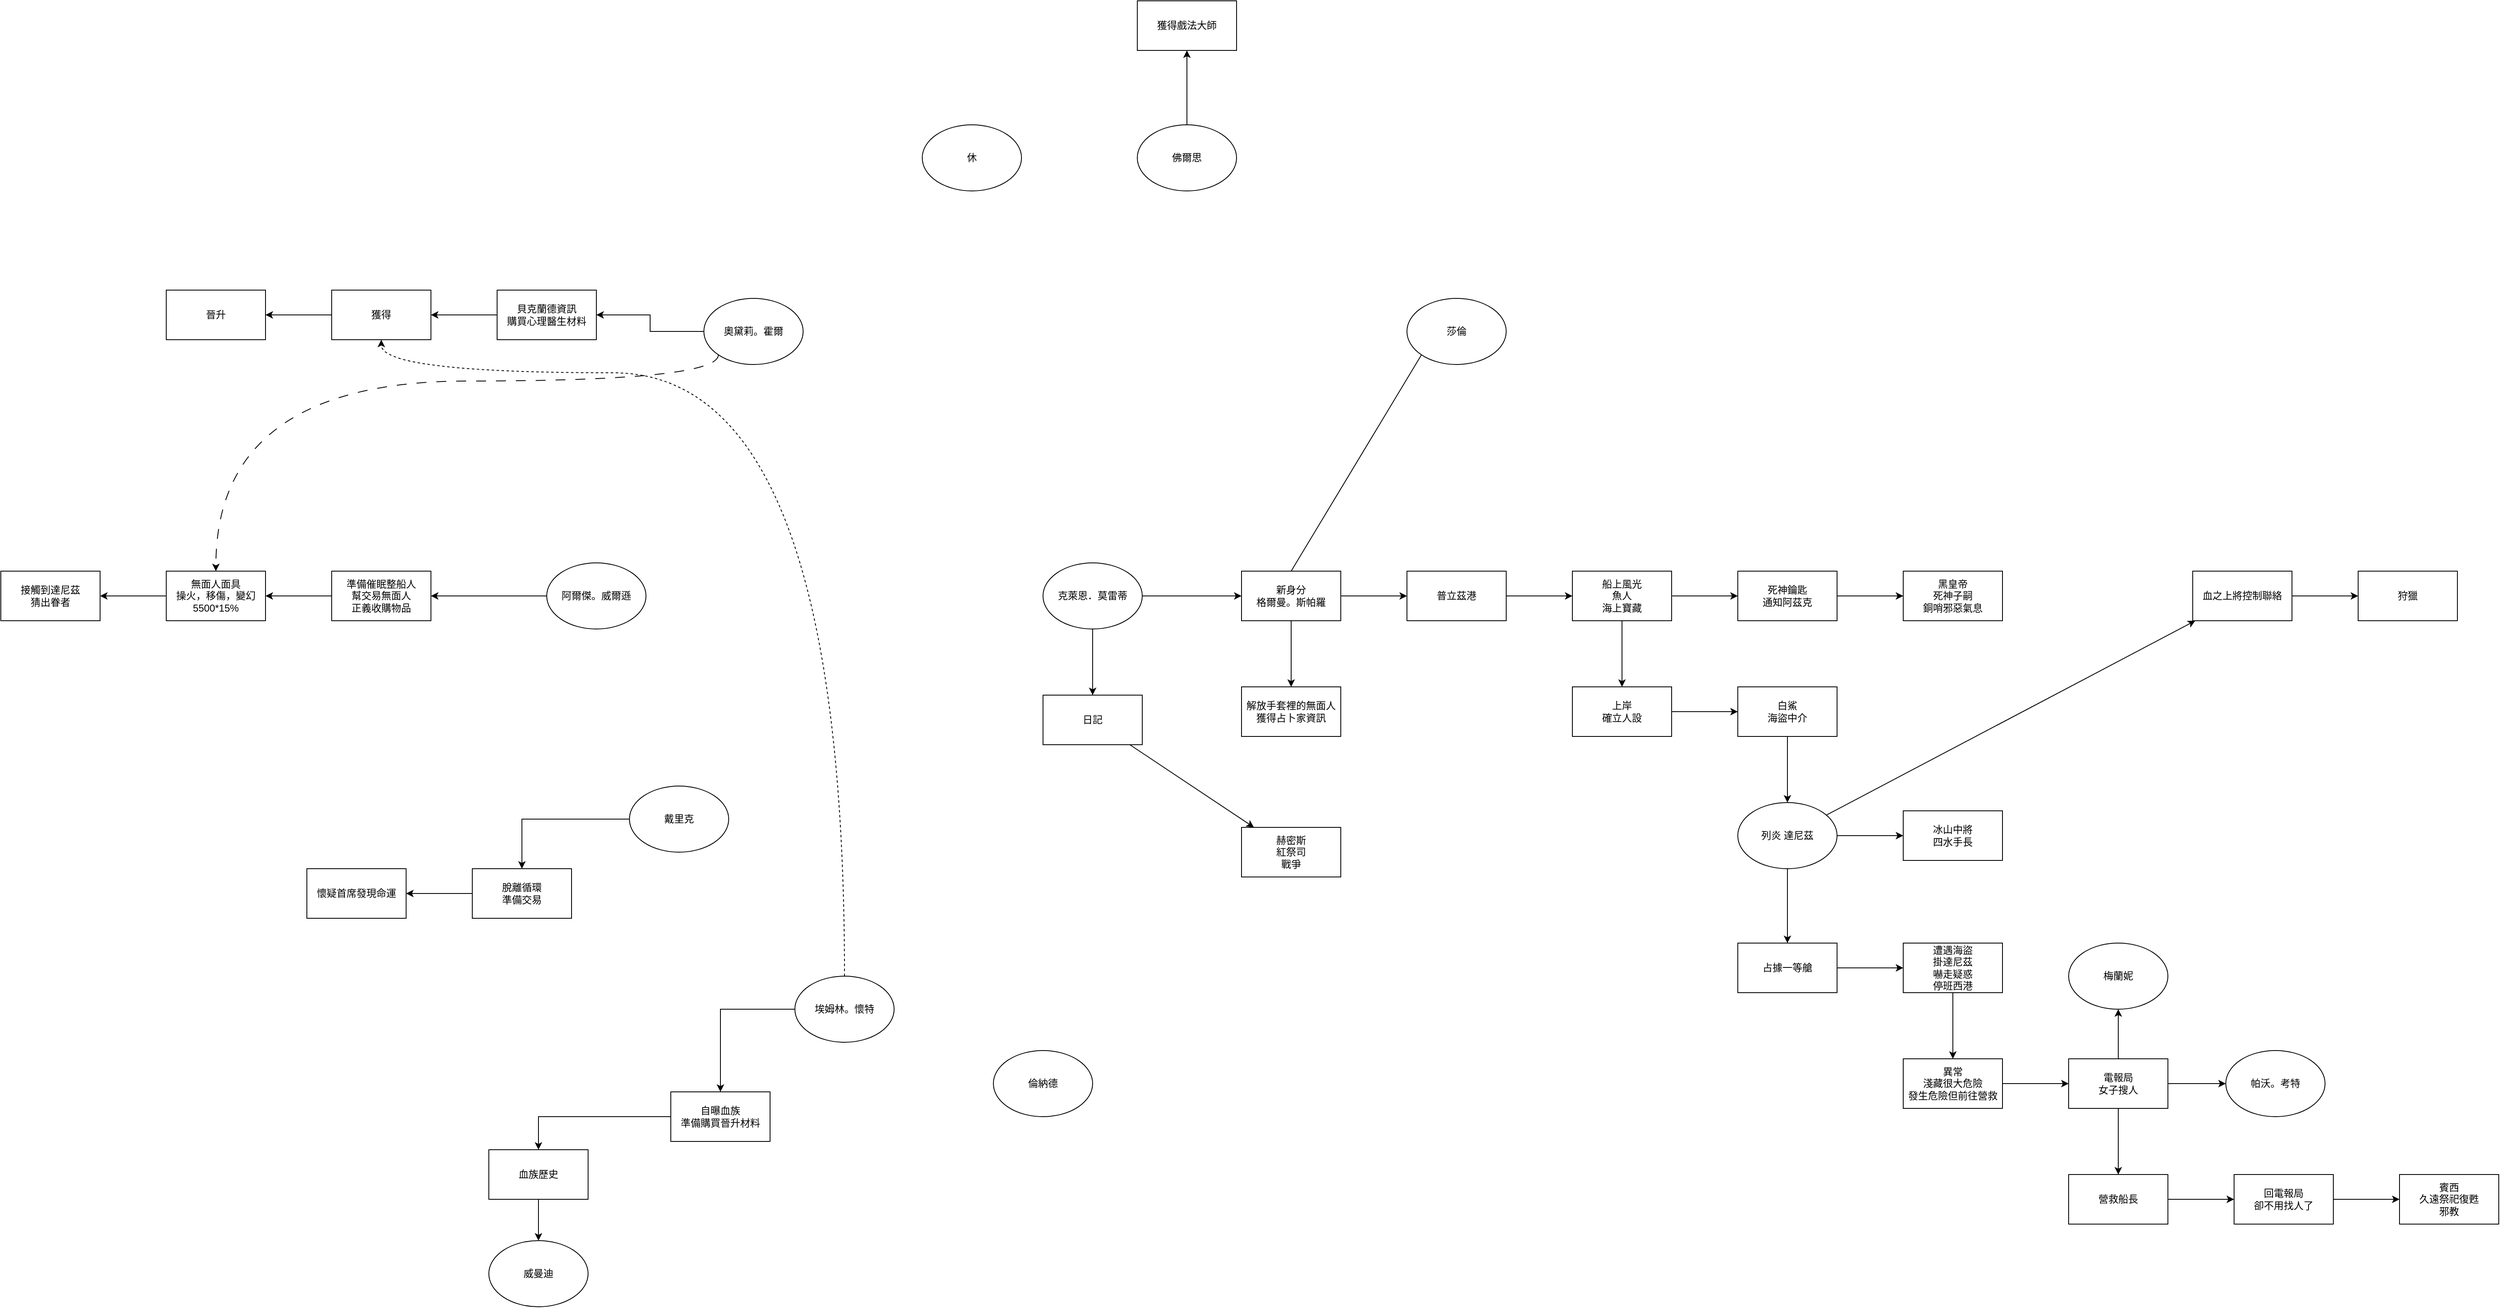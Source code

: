 <mxfile version="24.6.5" type="github">
  <diagram name="第 1 页" id="vnNiOUNzti1CzOlkC276">
    <mxGraphModel dx="3012" dy="1924" grid="1" gridSize="10" guides="1" tooltips="1" connect="1" arrows="1" fold="1" page="1" pageScale="1" pageWidth="827" pageHeight="1169" math="0" shadow="0">
      <root>
        <mxCell id="0" />
        <mxCell id="1" parent="0" />
        <mxCell id="j9CWRaIW-mdHpUaHe9Zq-13" value="" style="edgeStyle=orthogonalEdgeStyle;rounded=0;orthogonalLoop=1;jettySize=auto;html=1;" edge="1" parent="1" source="j9CWRaIW-mdHpUaHe9Zq-1" target="j9CWRaIW-mdHpUaHe9Zq-12">
          <mxGeometry relative="1" as="geometry" />
        </mxCell>
        <mxCell id="j9CWRaIW-mdHpUaHe9Zq-18" value="" style="edgeStyle=orthogonalEdgeStyle;rounded=0;orthogonalLoop=1;jettySize=auto;html=1;" edge="1" parent="1" source="j9CWRaIW-mdHpUaHe9Zq-1" target="j9CWRaIW-mdHpUaHe9Zq-17">
          <mxGeometry relative="1" as="geometry" />
        </mxCell>
        <mxCell id="j9CWRaIW-mdHpUaHe9Zq-1" value="克萊恩．莫雷蒂" style="ellipse;whiteSpace=wrap;html=1;" vertex="1" parent="1">
          <mxGeometry x="370" y="220" width="120" height="80" as="geometry" />
        </mxCell>
        <mxCell id="j9CWRaIW-mdHpUaHe9Zq-24" value="" style="edgeStyle=orthogonalEdgeStyle;rounded=0;orthogonalLoop=1;jettySize=auto;html=1;" edge="1" parent="1" source="j9CWRaIW-mdHpUaHe9Zq-2" target="j9CWRaIW-mdHpUaHe9Zq-23">
          <mxGeometry relative="1" as="geometry" />
        </mxCell>
        <mxCell id="j9CWRaIW-mdHpUaHe9Zq-2" value="戴里克" style="ellipse;whiteSpace=wrap;html=1;" vertex="1" parent="1">
          <mxGeometry x="-130" y="490" width="120" height="80" as="geometry" />
        </mxCell>
        <mxCell id="j9CWRaIW-mdHpUaHe9Zq-26" value="" style="edgeStyle=orthogonalEdgeStyle;rounded=0;orthogonalLoop=1;jettySize=auto;html=1;" edge="1" parent="1" source="j9CWRaIW-mdHpUaHe9Zq-3" target="j9CWRaIW-mdHpUaHe9Zq-25">
          <mxGeometry relative="1" as="geometry" />
        </mxCell>
        <mxCell id="j9CWRaIW-mdHpUaHe9Zq-3" value="阿爾傑。威爾遜" style="ellipse;whiteSpace=wrap;html=1;" vertex="1" parent="1">
          <mxGeometry x="-230" y="220" width="120" height="80" as="geometry" />
        </mxCell>
        <mxCell id="j9CWRaIW-mdHpUaHe9Zq-28" value="" style="edgeStyle=orthogonalEdgeStyle;rounded=0;orthogonalLoop=1;jettySize=auto;html=1;" edge="1" parent="1" source="j9CWRaIW-mdHpUaHe9Zq-4" target="j9CWRaIW-mdHpUaHe9Zq-27">
          <mxGeometry relative="1" as="geometry" />
        </mxCell>
        <mxCell id="j9CWRaIW-mdHpUaHe9Zq-74" style="edgeStyle=orthogonalEdgeStyle;rounded=0;orthogonalLoop=1;jettySize=auto;html=1;exitX=0;exitY=1;exitDx=0;exitDy=0;entryX=0.5;entryY=0;entryDx=0;entryDy=0;curved=1;dashed=1;dashPattern=12 12;" edge="1" parent="1" source="j9CWRaIW-mdHpUaHe9Zq-4" target="j9CWRaIW-mdHpUaHe9Zq-72">
          <mxGeometry relative="1" as="geometry">
            <Array as="points">
              <mxPoint x="-22" />
              <mxPoint x="-630" />
            </Array>
          </mxGeometry>
        </mxCell>
        <mxCell id="j9CWRaIW-mdHpUaHe9Zq-4" value="奧黛莉。霍爾" style="ellipse;whiteSpace=wrap;html=1;" vertex="1" parent="1">
          <mxGeometry x="-40" y="-100" width="120" height="80" as="geometry" />
        </mxCell>
        <mxCell id="j9CWRaIW-mdHpUaHe9Zq-5" value="休" style="ellipse;whiteSpace=wrap;html=1;" vertex="1" parent="1">
          <mxGeometry x="224" y="-310" width="120" height="80" as="geometry" />
        </mxCell>
        <mxCell id="j9CWRaIW-mdHpUaHe9Zq-78" value="" style="edgeStyle=orthogonalEdgeStyle;rounded=0;orthogonalLoop=1;jettySize=auto;html=1;" edge="1" parent="1" source="j9CWRaIW-mdHpUaHe9Zq-6" target="j9CWRaIW-mdHpUaHe9Zq-77">
          <mxGeometry relative="1" as="geometry" />
        </mxCell>
        <mxCell id="j9CWRaIW-mdHpUaHe9Zq-6" value="佛爾思" style="ellipse;whiteSpace=wrap;html=1;" vertex="1" parent="1">
          <mxGeometry x="484" y="-310" width="120" height="80" as="geometry" />
        </mxCell>
        <mxCell id="j9CWRaIW-mdHpUaHe9Zq-7" value="倫納德" style="ellipse;whiteSpace=wrap;html=1;" vertex="1" parent="1">
          <mxGeometry x="310" y="810" width="120" height="80" as="geometry" />
        </mxCell>
        <mxCell id="j9CWRaIW-mdHpUaHe9Zq-22" value="" style="edgeStyle=orthogonalEdgeStyle;rounded=0;orthogonalLoop=1;jettySize=auto;html=1;" edge="1" parent="1" source="j9CWRaIW-mdHpUaHe9Zq-8" target="j9CWRaIW-mdHpUaHe9Zq-21">
          <mxGeometry relative="1" as="geometry" />
        </mxCell>
        <mxCell id="j9CWRaIW-mdHpUaHe9Zq-71" style="edgeStyle=orthogonalEdgeStyle;rounded=0;orthogonalLoop=1;jettySize=auto;html=1;exitX=0.5;exitY=0;exitDx=0;exitDy=0;entryX=0.5;entryY=1;entryDx=0;entryDy=0;curved=1;dashed=1;" edge="1" parent="1" source="j9CWRaIW-mdHpUaHe9Zq-8" target="j9CWRaIW-mdHpUaHe9Zq-69">
          <mxGeometry relative="1" as="geometry">
            <Array as="points">
              <mxPoint x="130" y="-10" />
              <mxPoint x="-430" y="-10" />
            </Array>
          </mxGeometry>
        </mxCell>
        <mxCell id="j9CWRaIW-mdHpUaHe9Zq-8" value="埃姆林。懷特" style="ellipse;whiteSpace=wrap;html=1;" vertex="1" parent="1">
          <mxGeometry x="70" y="720" width="120" height="80" as="geometry" />
        </mxCell>
        <mxCell id="j9CWRaIW-mdHpUaHe9Zq-14" style="rounded=0;orthogonalLoop=1;jettySize=auto;html=1;exitX=0;exitY=1;exitDx=0;exitDy=0;entryX=0.5;entryY=0;entryDx=0;entryDy=0;endArrow=none;endFill=0;" edge="1" parent="1" source="j9CWRaIW-mdHpUaHe9Zq-11" target="j9CWRaIW-mdHpUaHe9Zq-12">
          <mxGeometry relative="1" as="geometry" />
        </mxCell>
        <mxCell id="j9CWRaIW-mdHpUaHe9Zq-11" value="莎倫" style="ellipse;whiteSpace=wrap;html=1;" vertex="1" parent="1">
          <mxGeometry x="810" y="-100" width="120" height="80" as="geometry" />
        </mxCell>
        <mxCell id="j9CWRaIW-mdHpUaHe9Zq-16" value="" style="edgeStyle=orthogonalEdgeStyle;rounded=0;orthogonalLoop=1;jettySize=auto;html=1;" edge="1" parent="1" source="j9CWRaIW-mdHpUaHe9Zq-12" target="j9CWRaIW-mdHpUaHe9Zq-15">
          <mxGeometry relative="1" as="geometry" />
        </mxCell>
        <mxCell id="j9CWRaIW-mdHpUaHe9Zq-30" value="" style="edgeStyle=orthogonalEdgeStyle;rounded=0;orthogonalLoop=1;jettySize=auto;html=1;" edge="1" parent="1" source="j9CWRaIW-mdHpUaHe9Zq-12" target="j9CWRaIW-mdHpUaHe9Zq-29">
          <mxGeometry relative="1" as="geometry" />
        </mxCell>
        <mxCell id="j9CWRaIW-mdHpUaHe9Zq-12" value="新身分&lt;div&gt;格爾曼。斯帕羅&lt;/div&gt;" style="whiteSpace=wrap;html=1;" vertex="1" parent="1">
          <mxGeometry x="610" y="230" width="120" height="60" as="geometry" />
        </mxCell>
        <mxCell id="j9CWRaIW-mdHpUaHe9Zq-15" value="解放手套裡的無面人&lt;div&gt;獲得占卜家資訊&lt;/div&gt;" style="whiteSpace=wrap;html=1;" vertex="1" parent="1">
          <mxGeometry x="610" y="370" width="120" height="60" as="geometry" />
        </mxCell>
        <mxCell id="j9CWRaIW-mdHpUaHe9Zq-20" value="" style="rounded=0;orthogonalLoop=1;jettySize=auto;html=1;" edge="1" parent="1" source="j9CWRaIW-mdHpUaHe9Zq-17" target="j9CWRaIW-mdHpUaHe9Zq-19">
          <mxGeometry relative="1" as="geometry" />
        </mxCell>
        <mxCell id="j9CWRaIW-mdHpUaHe9Zq-17" value="日記" style="whiteSpace=wrap;html=1;" vertex="1" parent="1">
          <mxGeometry x="370" y="380" width="120" height="60" as="geometry" />
        </mxCell>
        <mxCell id="j9CWRaIW-mdHpUaHe9Zq-19" value="赫密斯&lt;div&gt;紅祭司&lt;/div&gt;&lt;div&gt;戰爭&lt;/div&gt;" style="whiteSpace=wrap;html=1;" vertex="1" parent="1">
          <mxGeometry x="610" y="540" width="120" height="60" as="geometry" />
        </mxCell>
        <mxCell id="j9CWRaIW-mdHpUaHe9Zq-34" value="" style="edgeStyle=orthogonalEdgeStyle;rounded=0;orthogonalLoop=1;jettySize=auto;html=1;" edge="1" parent="1" source="j9CWRaIW-mdHpUaHe9Zq-21" target="j9CWRaIW-mdHpUaHe9Zq-33">
          <mxGeometry relative="1" as="geometry" />
        </mxCell>
        <mxCell id="j9CWRaIW-mdHpUaHe9Zq-21" value="自曝血族&lt;div&gt;準備購買晉升材料&lt;/div&gt;" style="whiteSpace=wrap;html=1;" vertex="1" parent="1">
          <mxGeometry x="-80" y="860" width="120" height="60" as="geometry" />
        </mxCell>
        <mxCell id="j9CWRaIW-mdHpUaHe9Zq-76" value="" style="edgeStyle=orthogonalEdgeStyle;rounded=0;orthogonalLoop=1;jettySize=auto;html=1;" edge="1" parent="1" source="j9CWRaIW-mdHpUaHe9Zq-23" target="j9CWRaIW-mdHpUaHe9Zq-75">
          <mxGeometry relative="1" as="geometry" />
        </mxCell>
        <mxCell id="j9CWRaIW-mdHpUaHe9Zq-23" value="脫離循環&lt;div&gt;準備交易&lt;/div&gt;" style="whiteSpace=wrap;html=1;" vertex="1" parent="1">
          <mxGeometry x="-320" y="590" width="120" height="60" as="geometry" />
        </mxCell>
        <mxCell id="j9CWRaIW-mdHpUaHe9Zq-73" value="" style="edgeStyle=orthogonalEdgeStyle;rounded=0;orthogonalLoop=1;jettySize=auto;html=1;" edge="1" parent="1" source="j9CWRaIW-mdHpUaHe9Zq-25" target="j9CWRaIW-mdHpUaHe9Zq-72">
          <mxGeometry relative="1" as="geometry" />
        </mxCell>
        <mxCell id="j9CWRaIW-mdHpUaHe9Zq-25" value="準備催眠整船人&lt;div&gt;幫交易無面人&lt;/div&gt;&lt;div&gt;正義收購物品&lt;/div&gt;" style="whiteSpace=wrap;html=1;" vertex="1" parent="1">
          <mxGeometry x="-490" y="230" width="120" height="60" as="geometry" />
        </mxCell>
        <mxCell id="j9CWRaIW-mdHpUaHe9Zq-70" value="" style="edgeStyle=orthogonalEdgeStyle;rounded=0;orthogonalLoop=1;jettySize=auto;html=1;" edge="1" parent="1" source="j9CWRaIW-mdHpUaHe9Zq-27" target="j9CWRaIW-mdHpUaHe9Zq-69">
          <mxGeometry relative="1" as="geometry" />
        </mxCell>
        <mxCell id="j9CWRaIW-mdHpUaHe9Zq-27" value="貝克蘭德資訊&lt;div&gt;購買心理醫生材料&lt;/div&gt;" style="whiteSpace=wrap;html=1;" vertex="1" parent="1">
          <mxGeometry x="-290" y="-110" width="120" height="60" as="geometry" />
        </mxCell>
        <mxCell id="j9CWRaIW-mdHpUaHe9Zq-32" value="" style="edgeStyle=orthogonalEdgeStyle;rounded=0;orthogonalLoop=1;jettySize=auto;html=1;" edge="1" parent="1" source="j9CWRaIW-mdHpUaHe9Zq-29" target="j9CWRaIW-mdHpUaHe9Zq-31">
          <mxGeometry relative="1" as="geometry" />
        </mxCell>
        <mxCell id="j9CWRaIW-mdHpUaHe9Zq-29" value="普立茲港" style="whiteSpace=wrap;html=1;" vertex="1" parent="1">
          <mxGeometry x="810" y="230" width="120" height="60" as="geometry" />
        </mxCell>
        <mxCell id="j9CWRaIW-mdHpUaHe9Zq-38" value="" style="edgeStyle=orthogonalEdgeStyle;rounded=0;orthogonalLoop=1;jettySize=auto;html=1;" edge="1" parent="1" source="j9CWRaIW-mdHpUaHe9Zq-31" target="j9CWRaIW-mdHpUaHe9Zq-37">
          <mxGeometry relative="1" as="geometry" />
        </mxCell>
        <mxCell id="j9CWRaIW-mdHpUaHe9Zq-40" value="" style="edgeStyle=orthogonalEdgeStyle;rounded=0;orthogonalLoop=1;jettySize=auto;html=1;" edge="1" parent="1" source="j9CWRaIW-mdHpUaHe9Zq-31" target="j9CWRaIW-mdHpUaHe9Zq-39">
          <mxGeometry relative="1" as="geometry" />
        </mxCell>
        <mxCell id="j9CWRaIW-mdHpUaHe9Zq-31" value="船上風光&lt;div&gt;魚人&lt;/div&gt;&lt;div&gt;海上寶藏&lt;/div&gt;" style="whiteSpace=wrap;html=1;" vertex="1" parent="1">
          <mxGeometry x="1010" y="230" width="120" height="60" as="geometry" />
        </mxCell>
        <mxCell id="j9CWRaIW-mdHpUaHe9Zq-36" value="" style="edgeStyle=orthogonalEdgeStyle;rounded=0;orthogonalLoop=1;jettySize=auto;html=1;" edge="1" parent="1" source="j9CWRaIW-mdHpUaHe9Zq-33" target="j9CWRaIW-mdHpUaHe9Zq-35">
          <mxGeometry relative="1" as="geometry" />
        </mxCell>
        <mxCell id="j9CWRaIW-mdHpUaHe9Zq-33" value="血族歷史" style="whiteSpace=wrap;html=1;" vertex="1" parent="1">
          <mxGeometry x="-300" y="930" width="120" height="60" as="geometry" />
        </mxCell>
        <mxCell id="j9CWRaIW-mdHpUaHe9Zq-35" value="威曼迪" style="ellipse;whiteSpace=wrap;html=1;" vertex="1" parent="1">
          <mxGeometry x="-300" y="1040" width="120" height="80" as="geometry" />
        </mxCell>
        <mxCell id="j9CWRaIW-mdHpUaHe9Zq-44" value="" style="edgeStyle=orthogonalEdgeStyle;rounded=0;orthogonalLoop=1;jettySize=auto;html=1;" edge="1" parent="1" source="j9CWRaIW-mdHpUaHe9Zq-37" target="j9CWRaIW-mdHpUaHe9Zq-43">
          <mxGeometry relative="1" as="geometry" />
        </mxCell>
        <mxCell id="j9CWRaIW-mdHpUaHe9Zq-37" value="死神鑰匙&lt;div&gt;通知阿茲克&lt;/div&gt;" style="whiteSpace=wrap;html=1;" vertex="1" parent="1">
          <mxGeometry x="1210" y="230" width="120" height="60" as="geometry" />
        </mxCell>
        <mxCell id="j9CWRaIW-mdHpUaHe9Zq-42" value="" style="edgeStyle=orthogonalEdgeStyle;rounded=0;orthogonalLoop=1;jettySize=auto;html=1;" edge="1" parent="1" source="j9CWRaIW-mdHpUaHe9Zq-39" target="j9CWRaIW-mdHpUaHe9Zq-41">
          <mxGeometry relative="1" as="geometry" />
        </mxCell>
        <mxCell id="j9CWRaIW-mdHpUaHe9Zq-39" value="上岸&lt;div&gt;確立人設&lt;/div&gt;" style="whiteSpace=wrap;html=1;" vertex="1" parent="1">
          <mxGeometry x="1010" y="370" width="120" height="60" as="geometry" />
        </mxCell>
        <mxCell id="j9CWRaIW-mdHpUaHe9Zq-48" value="" style="edgeStyle=orthogonalEdgeStyle;rounded=0;orthogonalLoop=1;jettySize=auto;html=1;" edge="1" parent="1" source="j9CWRaIW-mdHpUaHe9Zq-41" target="j9CWRaIW-mdHpUaHe9Zq-47">
          <mxGeometry relative="1" as="geometry" />
        </mxCell>
        <mxCell id="j9CWRaIW-mdHpUaHe9Zq-41" value="白鯊&lt;div&gt;海盜中介&lt;/div&gt;" style="whiteSpace=wrap;html=1;" vertex="1" parent="1">
          <mxGeometry x="1210" y="370" width="120" height="60" as="geometry" />
        </mxCell>
        <mxCell id="j9CWRaIW-mdHpUaHe9Zq-43" value="黑皇帝&lt;div&gt;死神子嗣&lt;/div&gt;&lt;div&gt;銅哨邪惡氣息&lt;/div&gt;" style="whiteSpace=wrap;html=1;" vertex="1" parent="1">
          <mxGeometry x="1410" y="230" width="120" height="60" as="geometry" />
        </mxCell>
        <mxCell id="j9CWRaIW-mdHpUaHe9Zq-50" value="" style="edgeStyle=orthogonalEdgeStyle;rounded=0;orthogonalLoop=1;jettySize=auto;html=1;" edge="1" parent="1" source="j9CWRaIW-mdHpUaHe9Zq-47" target="j9CWRaIW-mdHpUaHe9Zq-49">
          <mxGeometry relative="1" as="geometry" />
        </mxCell>
        <mxCell id="j9CWRaIW-mdHpUaHe9Zq-52" value="" style="edgeStyle=orthogonalEdgeStyle;rounded=0;orthogonalLoop=1;jettySize=auto;html=1;" edge="1" parent="1" source="j9CWRaIW-mdHpUaHe9Zq-47" target="j9CWRaIW-mdHpUaHe9Zq-51">
          <mxGeometry relative="1" as="geometry" />
        </mxCell>
        <mxCell id="j9CWRaIW-mdHpUaHe9Zq-80" value="" style="rounded=0;orthogonalLoop=1;jettySize=auto;html=1;" edge="1" parent="1" source="j9CWRaIW-mdHpUaHe9Zq-47" target="j9CWRaIW-mdHpUaHe9Zq-79">
          <mxGeometry relative="1" as="geometry" />
        </mxCell>
        <mxCell id="j9CWRaIW-mdHpUaHe9Zq-47" value="列炎 達尼茲" style="ellipse;whiteSpace=wrap;html=1;" vertex="1" parent="1">
          <mxGeometry x="1210" y="510" width="120" height="80" as="geometry" />
        </mxCell>
        <mxCell id="j9CWRaIW-mdHpUaHe9Zq-49" value="冰山中將&lt;div&gt;四水手長&lt;/div&gt;" style="whiteSpace=wrap;html=1;" vertex="1" parent="1">
          <mxGeometry x="1410" y="520" width="120" height="60" as="geometry" />
        </mxCell>
        <mxCell id="j9CWRaIW-mdHpUaHe9Zq-54" value="" style="edgeStyle=orthogonalEdgeStyle;rounded=0;orthogonalLoop=1;jettySize=auto;html=1;" edge="1" parent="1" source="j9CWRaIW-mdHpUaHe9Zq-51" target="j9CWRaIW-mdHpUaHe9Zq-53">
          <mxGeometry relative="1" as="geometry" />
        </mxCell>
        <mxCell id="j9CWRaIW-mdHpUaHe9Zq-51" value="占據一等艙" style="whiteSpace=wrap;html=1;" vertex="1" parent="1">
          <mxGeometry x="1210" y="680" width="120" height="60" as="geometry" />
        </mxCell>
        <mxCell id="j9CWRaIW-mdHpUaHe9Zq-56" value="" style="edgeStyle=orthogonalEdgeStyle;rounded=0;orthogonalLoop=1;jettySize=auto;html=1;" edge="1" parent="1" source="j9CWRaIW-mdHpUaHe9Zq-53" target="j9CWRaIW-mdHpUaHe9Zq-55">
          <mxGeometry relative="1" as="geometry" />
        </mxCell>
        <mxCell id="j9CWRaIW-mdHpUaHe9Zq-53" value="遭遇海盜&lt;div&gt;掛達尼茲&lt;/div&gt;&lt;div&gt;嚇走疑惑&lt;/div&gt;&lt;div&gt;停班西港&lt;/div&gt;" style="whiteSpace=wrap;html=1;" vertex="1" parent="1">
          <mxGeometry x="1410" y="680" width="120" height="60" as="geometry" />
        </mxCell>
        <mxCell id="j9CWRaIW-mdHpUaHe9Zq-58" value="" style="edgeStyle=orthogonalEdgeStyle;rounded=0;orthogonalLoop=1;jettySize=auto;html=1;" edge="1" parent="1" source="j9CWRaIW-mdHpUaHe9Zq-55" target="j9CWRaIW-mdHpUaHe9Zq-57">
          <mxGeometry relative="1" as="geometry" />
        </mxCell>
        <mxCell id="j9CWRaIW-mdHpUaHe9Zq-55" value="異常&lt;div&gt;淺藏很大危險&lt;/div&gt;&lt;div&gt;發生危險但前往營救&lt;/div&gt;" style="whiteSpace=wrap;html=1;" vertex="1" parent="1">
          <mxGeometry x="1410" y="820" width="120" height="60" as="geometry" />
        </mxCell>
        <mxCell id="j9CWRaIW-mdHpUaHe9Zq-60" value="" style="edgeStyle=orthogonalEdgeStyle;rounded=0;orthogonalLoop=1;jettySize=auto;html=1;" edge="1" parent="1" source="j9CWRaIW-mdHpUaHe9Zq-57" target="j9CWRaIW-mdHpUaHe9Zq-59">
          <mxGeometry relative="1" as="geometry" />
        </mxCell>
        <mxCell id="j9CWRaIW-mdHpUaHe9Zq-62" value="" style="edgeStyle=orthogonalEdgeStyle;rounded=0;orthogonalLoop=1;jettySize=auto;html=1;" edge="1" parent="1" source="j9CWRaIW-mdHpUaHe9Zq-57" target="j9CWRaIW-mdHpUaHe9Zq-61">
          <mxGeometry relative="1" as="geometry" />
        </mxCell>
        <mxCell id="j9CWRaIW-mdHpUaHe9Zq-64" value="" style="edgeStyle=orthogonalEdgeStyle;rounded=0;orthogonalLoop=1;jettySize=auto;html=1;" edge="1" parent="1" source="j9CWRaIW-mdHpUaHe9Zq-57" target="j9CWRaIW-mdHpUaHe9Zq-63">
          <mxGeometry relative="1" as="geometry" />
        </mxCell>
        <mxCell id="j9CWRaIW-mdHpUaHe9Zq-57" value="電報局&lt;div&gt;女子搜人&lt;/div&gt;" style="whiteSpace=wrap;html=1;" vertex="1" parent="1">
          <mxGeometry x="1610" y="820" width="120" height="60" as="geometry" />
        </mxCell>
        <mxCell id="j9CWRaIW-mdHpUaHe9Zq-59" value="帕沃。考特" style="ellipse;whiteSpace=wrap;html=1;" vertex="1" parent="1">
          <mxGeometry x="1800" y="810" width="120" height="80" as="geometry" />
        </mxCell>
        <mxCell id="j9CWRaIW-mdHpUaHe9Zq-61" value="梅蘭妮" style="ellipse;whiteSpace=wrap;html=1;" vertex="1" parent="1">
          <mxGeometry x="1610" y="680" width="120" height="80" as="geometry" />
        </mxCell>
        <mxCell id="j9CWRaIW-mdHpUaHe9Zq-66" value="" style="edgeStyle=orthogonalEdgeStyle;rounded=0;orthogonalLoop=1;jettySize=auto;html=1;" edge="1" parent="1" source="j9CWRaIW-mdHpUaHe9Zq-63" target="j9CWRaIW-mdHpUaHe9Zq-65">
          <mxGeometry relative="1" as="geometry" />
        </mxCell>
        <mxCell id="j9CWRaIW-mdHpUaHe9Zq-63" value="營救船長" style="whiteSpace=wrap;html=1;" vertex="1" parent="1">
          <mxGeometry x="1610" y="960" width="120" height="60" as="geometry" />
        </mxCell>
        <mxCell id="j9CWRaIW-mdHpUaHe9Zq-68" value="" style="edgeStyle=orthogonalEdgeStyle;rounded=0;orthogonalLoop=1;jettySize=auto;html=1;" edge="1" parent="1" source="j9CWRaIW-mdHpUaHe9Zq-65" target="j9CWRaIW-mdHpUaHe9Zq-67">
          <mxGeometry relative="1" as="geometry" />
        </mxCell>
        <mxCell id="j9CWRaIW-mdHpUaHe9Zq-65" value="回電報局&lt;div&gt;卻不用找人了&lt;/div&gt;" style="whiteSpace=wrap;html=1;" vertex="1" parent="1">
          <mxGeometry x="1810" y="960" width="120" height="60" as="geometry" />
        </mxCell>
        <mxCell id="j9CWRaIW-mdHpUaHe9Zq-67" value="賓西&lt;div&gt;久遠祭祀復甦&lt;/div&gt;&lt;div&gt;邪教&lt;/div&gt;" style="whiteSpace=wrap;html=1;" vertex="1" parent="1">
          <mxGeometry x="2010" y="960" width="120" height="60" as="geometry" />
        </mxCell>
        <mxCell id="j9CWRaIW-mdHpUaHe9Zq-82" value="" style="edgeStyle=orthogonalEdgeStyle;rounded=0;orthogonalLoop=1;jettySize=auto;html=1;" edge="1" parent="1" source="j9CWRaIW-mdHpUaHe9Zq-69" target="j9CWRaIW-mdHpUaHe9Zq-81">
          <mxGeometry relative="1" as="geometry" />
        </mxCell>
        <mxCell id="j9CWRaIW-mdHpUaHe9Zq-69" value="獲得" style="whiteSpace=wrap;html=1;" vertex="1" parent="1">
          <mxGeometry x="-490" y="-110" width="120" height="60" as="geometry" />
        </mxCell>
        <mxCell id="j9CWRaIW-mdHpUaHe9Zq-86" value="" style="edgeStyle=orthogonalEdgeStyle;rounded=0;orthogonalLoop=1;jettySize=auto;html=1;" edge="1" parent="1" source="j9CWRaIW-mdHpUaHe9Zq-72" target="j9CWRaIW-mdHpUaHe9Zq-85">
          <mxGeometry relative="1" as="geometry" />
        </mxCell>
        <mxCell id="j9CWRaIW-mdHpUaHe9Zq-72" value="無面人面具&lt;div&gt;操火，移傷，變幻&lt;/div&gt;&lt;div&gt;5500*15%&lt;/div&gt;" style="whiteSpace=wrap;html=1;" vertex="1" parent="1">
          <mxGeometry x="-690" y="230" width="120" height="60" as="geometry" />
        </mxCell>
        <mxCell id="j9CWRaIW-mdHpUaHe9Zq-75" value="懷疑首席發現命運" style="whiteSpace=wrap;html=1;" vertex="1" parent="1">
          <mxGeometry x="-520" y="590" width="120" height="60" as="geometry" />
        </mxCell>
        <mxCell id="j9CWRaIW-mdHpUaHe9Zq-77" value="獲得戲法大師" style="whiteSpace=wrap;html=1;" vertex="1" parent="1">
          <mxGeometry x="484" y="-460" width="120" height="60" as="geometry" />
        </mxCell>
        <mxCell id="j9CWRaIW-mdHpUaHe9Zq-84" value="" style="edgeStyle=orthogonalEdgeStyle;rounded=0;orthogonalLoop=1;jettySize=auto;html=1;" edge="1" parent="1" source="j9CWRaIW-mdHpUaHe9Zq-79" target="j9CWRaIW-mdHpUaHe9Zq-83">
          <mxGeometry relative="1" as="geometry" />
        </mxCell>
        <mxCell id="j9CWRaIW-mdHpUaHe9Zq-79" value="血之上將控制聯絡" style="whiteSpace=wrap;html=1;" vertex="1" parent="1">
          <mxGeometry x="1760" y="230" width="120" height="60" as="geometry" />
        </mxCell>
        <mxCell id="j9CWRaIW-mdHpUaHe9Zq-81" value="晉升" style="whiteSpace=wrap;html=1;" vertex="1" parent="1">
          <mxGeometry x="-690" y="-110" width="120" height="60" as="geometry" />
        </mxCell>
        <mxCell id="j9CWRaIW-mdHpUaHe9Zq-83" value="狩獵" style="whiteSpace=wrap;html=1;" vertex="1" parent="1">
          <mxGeometry x="1960" y="230" width="120" height="60" as="geometry" />
        </mxCell>
        <mxCell id="j9CWRaIW-mdHpUaHe9Zq-85" value="接觸到達尼茲&lt;div&gt;猜出眷者&lt;/div&gt;" style="whiteSpace=wrap;html=1;" vertex="1" parent="1">
          <mxGeometry x="-890" y="230" width="120" height="60" as="geometry" />
        </mxCell>
      </root>
    </mxGraphModel>
  </diagram>
</mxfile>
